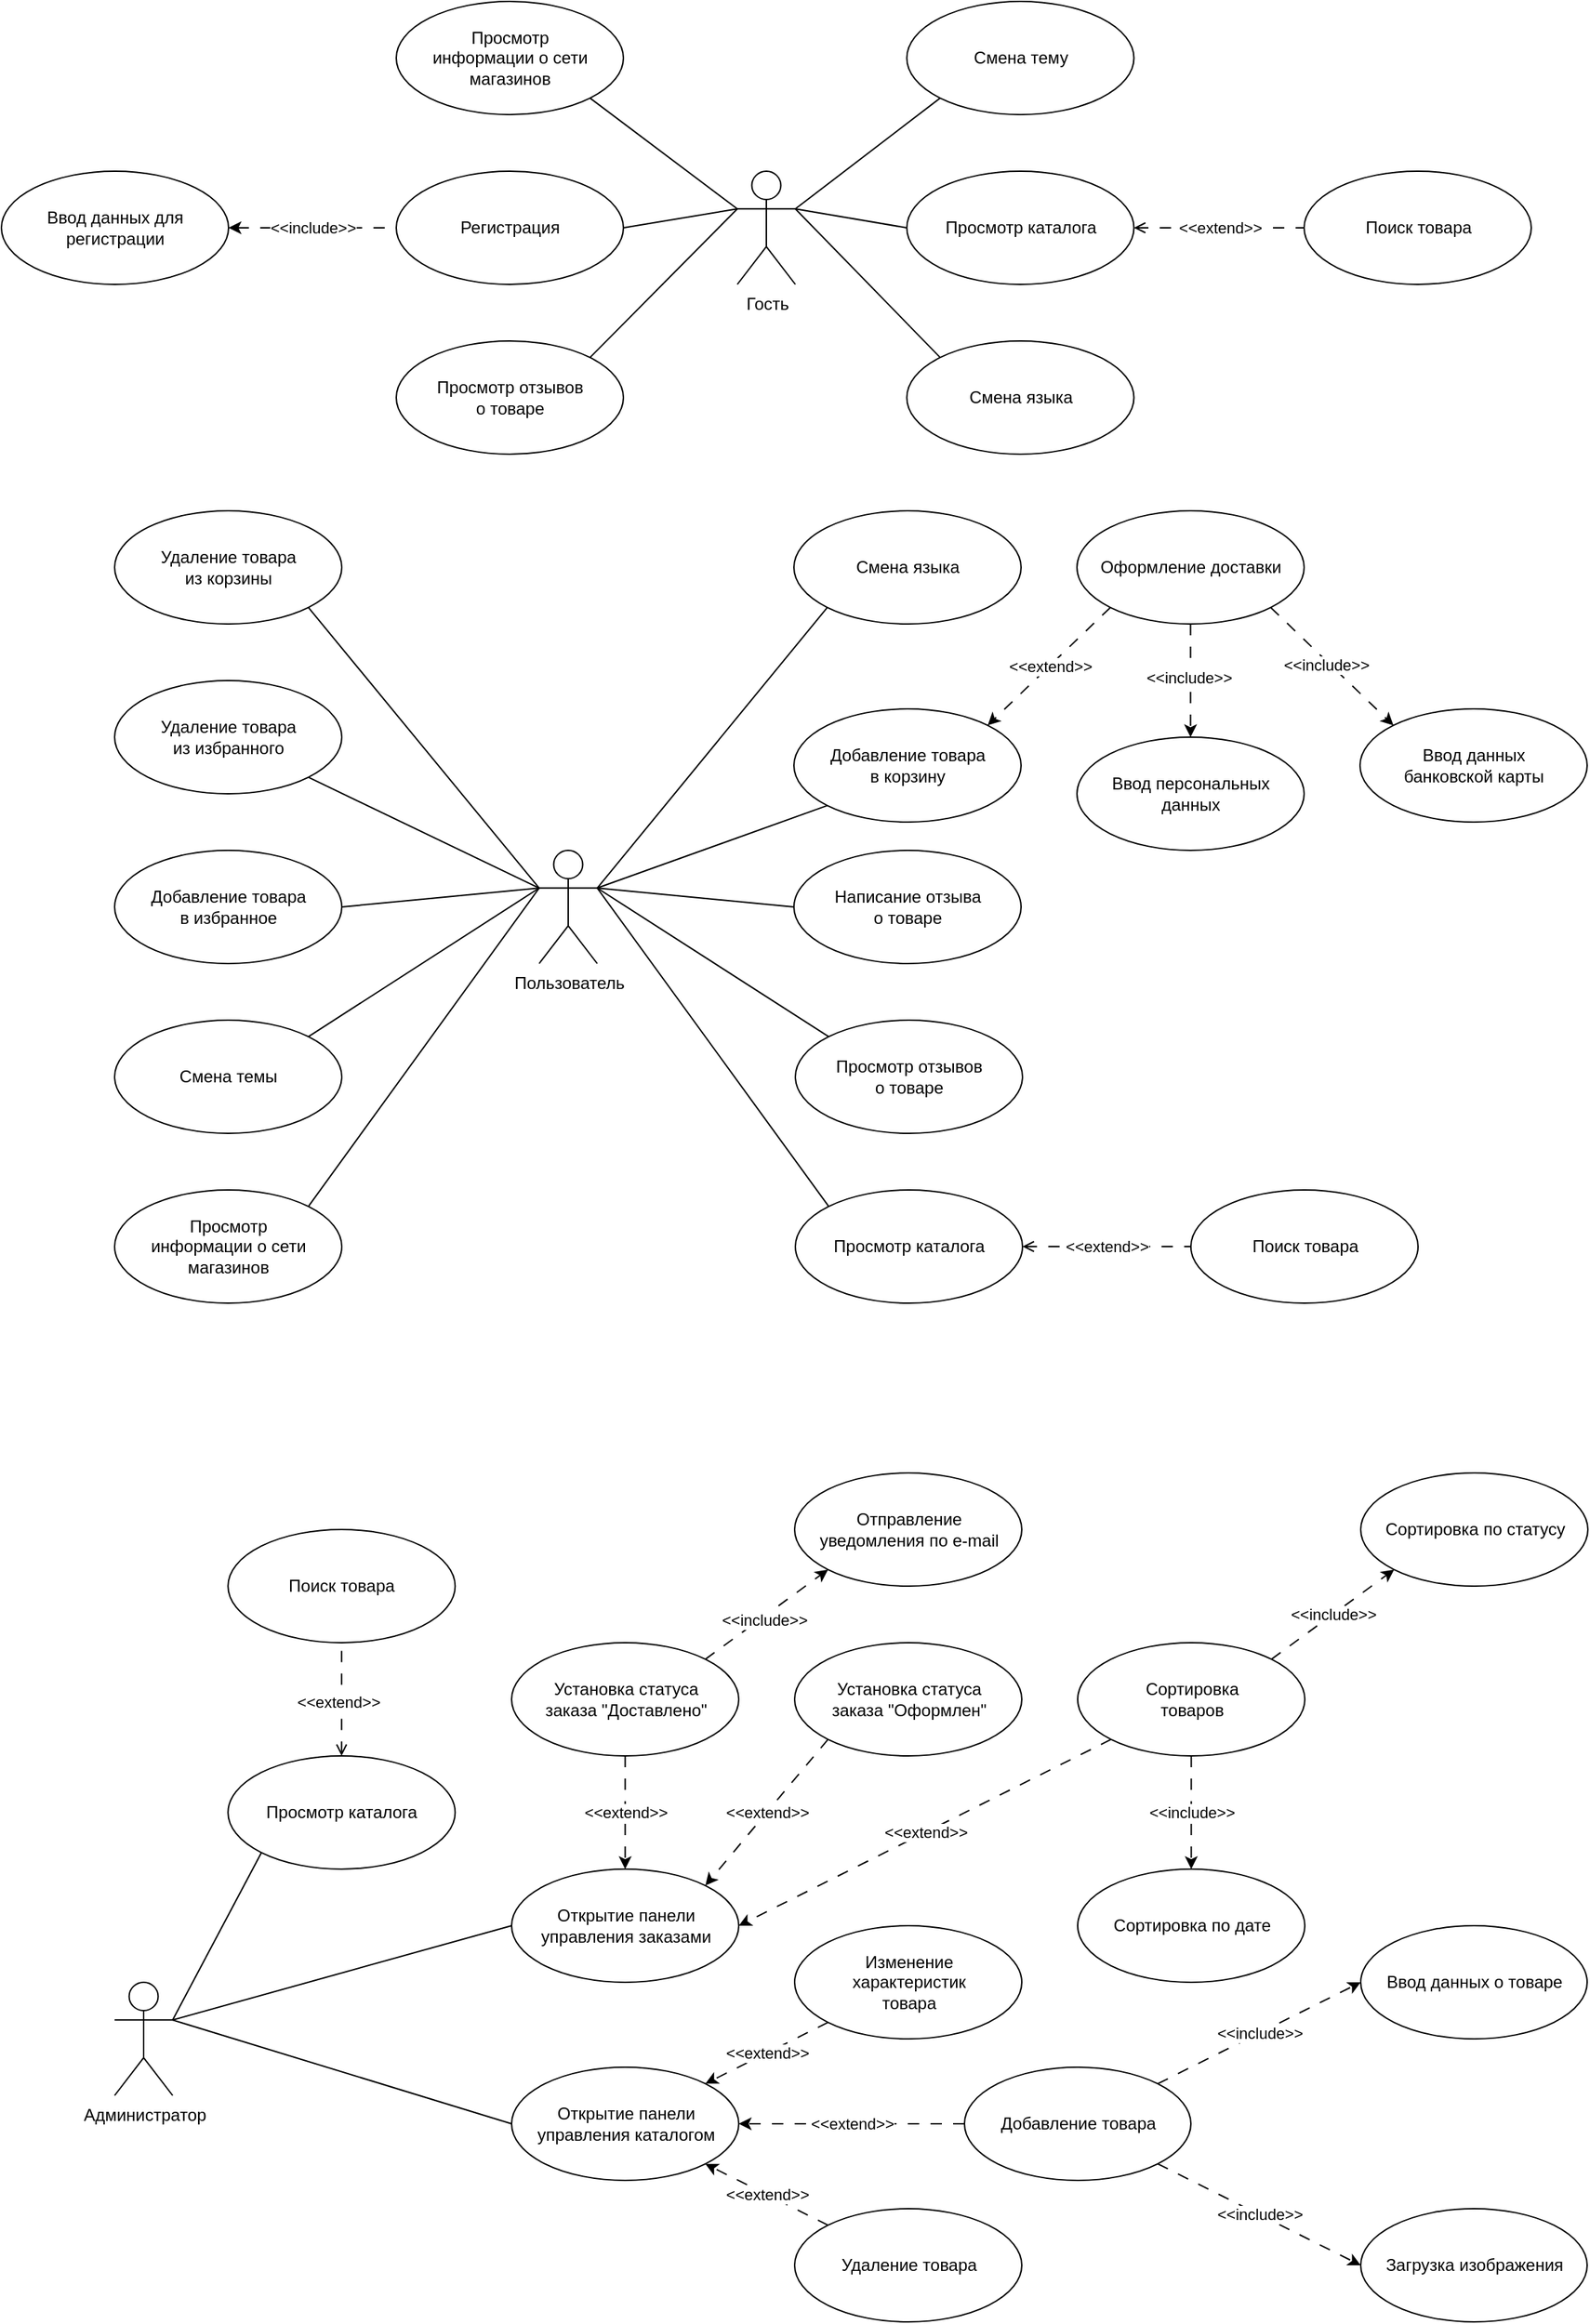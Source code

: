 <mxfile version="26.0.14">
  <diagram name="Страница — 1" id="htTYf_1K6jZPHaESpqNm">
    <mxGraphModel dx="1583" dy="1380" grid="0" gridSize="10" guides="1" tooltips="1" connect="1" arrows="1" fold="1" page="0" pageScale="1" pageWidth="827" pageHeight="1169" math="0" shadow="0">
      <root>
        <mxCell id="0" />
        <mxCell id="1" parent="0" />
        <mxCell id="0RjGnEH0N3NWQ0LiLL-Q-15" style="rounded=0;orthogonalLoop=1;jettySize=auto;html=1;exitX=0;exitY=0.333;exitDx=0;exitDy=0;exitPerimeter=0;entryX=1;entryY=0;entryDx=0;entryDy=0;endArrow=none;startFill=0;" parent="1" source="631sCLjCBAMUoYMSvYK3-2" target="631sCLjCBAMUoYMSvYK3-6" edge="1">
          <mxGeometry relative="1" as="geometry" />
        </mxCell>
        <mxCell id="0RjGnEH0N3NWQ0LiLL-Q-17" style="rounded=0;orthogonalLoop=1;jettySize=auto;html=1;exitX=0;exitY=0.333;exitDx=0;exitDy=0;exitPerimeter=0;entryX=1;entryY=1;entryDx=0;entryDy=0;endArrow=none;startFill=0;" parent="1" source="631sCLjCBAMUoYMSvYK3-2" target="0RjGnEH0N3NWQ0LiLL-Q-50" edge="1">
          <mxGeometry relative="1" as="geometry">
            <mxPoint x="80.25" y="-80" as="targetPoint" />
          </mxGeometry>
        </mxCell>
        <mxCell id="0RjGnEH0N3NWQ0LiLL-Q-18" style="rounded=0;orthogonalLoop=1;jettySize=auto;html=1;exitX=1;exitY=0.333;exitDx=0;exitDy=0;exitPerimeter=0;entryX=0;entryY=0;entryDx=0;entryDy=0;endArrow=none;startFill=0;" parent="1" source="631sCLjCBAMUoYMSvYK3-2" target="631sCLjCBAMUoYMSvYK3-9" edge="1">
          <mxGeometry relative="1" as="geometry" />
        </mxCell>
        <mxCell id="0RjGnEH0N3NWQ0LiLL-Q-26" style="rounded=0;orthogonalLoop=1;jettySize=auto;html=1;exitX=1;exitY=0.333;exitDx=0;exitDy=0;exitPerimeter=0;entryX=0;entryY=0;entryDx=0;entryDy=0;endArrow=none;startFill=0;" parent="1" source="631sCLjCBAMUoYMSvYK3-2" target="0RjGnEH0N3NWQ0LiLL-Q-27" edge="1">
          <mxGeometry relative="1" as="geometry">
            <mxPoint x="9.095e-13" y="200.0" as="targetPoint" />
          </mxGeometry>
        </mxCell>
        <mxCell id="tIoHU-EwZb3PM0bL2-op-69" style="rounded=0;orthogonalLoop=1;jettySize=auto;html=1;exitX=1;exitY=0.333;exitDx=0;exitDy=0;exitPerimeter=0;entryX=0;entryY=1;entryDx=0;entryDy=0;endArrow=none;startFill=0;" edge="1" parent="1" source="631sCLjCBAMUoYMSvYK3-2" target="0RjGnEH0N3NWQ0LiLL-Q-54">
          <mxGeometry relative="1" as="geometry" />
        </mxCell>
        <mxCell id="tIoHU-EwZb3PM0bL2-op-71" style="rounded=0;orthogonalLoop=1;jettySize=auto;html=1;exitX=0;exitY=0.333;exitDx=0;exitDy=0;exitPerimeter=0;entryX=1;entryY=0;entryDx=0;entryDy=0;endArrow=none;startFill=0;" edge="1" parent="1" source="631sCLjCBAMUoYMSvYK3-2" target="0RjGnEH0N3NWQ0LiLL-Q-39">
          <mxGeometry relative="1" as="geometry" />
        </mxCell>
        <mxCell id="tIoHU-EwZb3PM0bL2-op-75" style="rounded=0;orthogonalLoop=1;jettySize=auto;html=1;exitX=0;exitY=0.333;exitDx=0;exitDy=0;exitPerimeter=0;entryX=1;entryY=0.5;entryDx=0;entryDy=0;endArrow=none;startFill=0;" edge="1" parent="1" source="631sCLjCBAMUoYMSvYK3-2" target="631sCLjCBAMUoYMSvYK3-25">
          <mxGeometry relative="1" as="geometry" />
        </mxCell>
        <mxCell id="tIoHU-EwZb3PM0bL2-op-76" style="rounded=0;orthogonalLoop=1;jettySize=auto;html=1;exitX=0;exitY=0.333;exitDx=0;exitDy=0;exitPerimeter=0;entryX=1;entryY=1;entryDx=0;entryDy=0;endArrow=none;startFill=0;" edge="1" parent="1" source="631sCLjCBAMUoYMSvYK3-2" target="0RjGnEH0N3NWQ0LiLL-Q-47">
          <mxGeometry relative="1" as="geometry" />
        </mxCell>
        <mxCell id="tIoHU-EwZb3PM0bL2-op-77" style="rounded=0;orthogonalLoop=1;jettySize=auto;html=1;exitX=1;exitY=0.333;exitDx=0;exitDy=0;exitPerimeter=0;entryX=0;entryY=0.5;entryDx=0;entryDy=0;endArrow=none;startFill=0;" edge="1" parent="1" source="631sCLjCBAMUoYMSvYK3-2" target="0RjGnEH0N3NWQ0LiLL-Q-19">
          <mxGeometry relative="1" as="geometry" />
        </mxCell>
        <mxCell id="tIoHU-EwZb3PM0bL2-op-78" style="rounded=0;orthogonalLoop=1;jettySize=auto;html=1;exitX=1;exitY=0.333;exitDx=0;exitDy=0;exitPerimeter=0;entryX=0;entryY=1;entryDx=0;entryDy=0;endArrow=none;startFill=0;" edge="1" parent="1" source="631sCLjCBAMUoYMSvYK3-2" target="631sCLjCBAMUoYMSvYK3-27">
          <mxGeometry relative="1" as="geometry" />
        </mxCell>
        <mxCell id="631sCLjCBAMUoYMSvYK3-2" value="Пользователь" style="shape=umlActor;verticalLabelPosition=bottom;verticalAlign=top;html=1;outlineConnect=0;" parent="1" vertex="1">
          <mxGeometry x="100" y="-120" width="41" height="80" as="geometry" />
        </mxCell>
        <mxCell id="631sCLjCBAMUoYMSvYK3-4" value="Ввод персональных&lt;div&gt;данных&lt;/div&gt;" style="ellipse;whiteSpace=wrap;html=1;" parent="1" vertex="1">
          <mxGeometry x="480" y="-200" width="160.5" height="80" as="geometry" />
        </mxCell>
        <mxCell id="631sCLjCBAMUoYMSvYK3-6" value="Просмотр&lt;div&gt;информации о сети&lt;/div&gt;&lt;div&gt;магазинов&lt;/div&gt;" style="ellipse;whiteSpace=wrap;html=1;" parent="1" vertex="1">
          <mxGeometry x="-200" y="120" width="160.5" height="80" as="geometry" />
        </mxCell>
        <mxCell id="631sCLjCBAMUoYMSvYK3-7" value="Ввод&amp;nbsp;&lt;span style=&quot;background-color: transparent; color: light-dark(rgb(0, 0, 0), rgb(255, 255, 255));&quot;&gt;данных&lt;/span&gt;&lt;div&gt;&lt;span style=&quot;background-color: transparent; color: light-dark(rgb(0, 0, 0), rgb(255, 255, 255));&quot;&gt;банковской карты&lt;/span&gt;&lt;/div&gt;" style="ellipse;whiteSpace=wrap;html=1;" parent="1" vertex="1">
          <mxGeometry x="680" y="-220" width="160.5" height="80" as="geometry" />
        </mxCell>
        <mxCell id="631sCLjCBAMUoYMSvYK3-9" value="Просмотр отзывов&lt;div&gt;о товаре&lt;/div&gt;" style="ellipse;whiteSpace=wrap;html=1;" parent="1" vertex="1">
          <mxGeometry x="281" width="160.5" height="80" as="geometry" />
        </mxCell>
        <mxCell id="631sCLjCBAMUoYMSvYK3-24" value="Оформление&amp;nbsp;&lt;span style=&quot;background-color: transparent; color: light-dark(rgb(0, 0, 0), rgb(255, 255, 255));&quot;&gt;доставки&lt;/span&gt;" style="ellipse;whiteSpace=wrap;html=1;" parent="1" vertex="1">
          <mxGeometry x="480" y="-360" width="160.5" height="80" as="geometry" />
        </mxCell>
        <mxCell id="631sCLjCBAMUoYMSvYK3-25" value="Добавление товара&lt;div&gt;в избранное&lt;/div&gt;" style="ellipse;whiteSpace=wrap;html=1;" parent="1" vertex="1">
          <mxGeometry x="-200" y="-120" width="160.5" height="80" as="geometry" />
        </mxCell>
        <mxCell id="631sCLjCBAMUoYMSvYK3-27" value="Добавление товара&lt;div&gt;в корзину&lt;/div&gt;" style="ellipse;whiteSpace=wrap;html=1;" parent="1" vertex="1">
          <mxGeometry x="280" y="-220" width="160.5" height="80" as="geometry" />
        </mxCell>
        <mxCell id="0RjGnEH0N3NWQ0LiLL-Q-19" value="Написание отзыва&lt;div&gt;о товаре&lt;/div&gt;" style="ellipse;whiteSpace=wrap;html=1;" parent="1" vertex="1">
          <mxGeometry x="280" y="-120" width="160.5" height="80" as="geometry" />
        </mxCell>
        <mxCell id="0RjGnEH0N3NWQ0LiLL-Q-27" value="Просмотр каталога" style="ellipse;whiteSpace=wrap;html=1;" parent="1" vertex="1">
          <mxGeometry x="281" y="120" width="160.5" height="80" as="geometry" />
        </mxCell>
        <mxCell id="0RjGnEH0N3NWQ0LiLL-Q-31" value="" style="rounded=0;orthogonalLoop=1;jettySize=auto;html=1;endArrow=none;startFill=0;startArrow=open;dashed=1;dashPattern=8 8;exitX=1;exitY=0.5;exitDx=0;exitDy=0;entryX=0;entryY=0.5;entryDx=0;entryDy=0;" parent="1" source="0RjGnEH0N3NWQ0LiLL-Q-27" target="0RjGnEH0N3NWQ0LiLL-Q-33" edge="1">
          <mxGeometry relative="1" as="geometry">
            <mxPoint x="180" y="210" as="sourcePoint" />
          </mxGeometry>
        </mxCell>
        <mxCell id="0RjGnEH0N3NWQ0LiLL-Q-32" value="&amp;lt;&amp;lt;extend&amp;gt;&amp;gt;" style="edgeLabel;html=1;align=center;verticalAlign=middle;resizable=0;points=[];" parent="0RjGnEH0N3NWQ0LiLL-Q-31" vertex="1" connectable="0">
          <mxGeometry relative="1" as="geometry">
            <mxPoint as="offset" />
          </mxGeometry>
        </mxCell>
        <mxCell id="0RjGnEH0N3NWQ0LiLL-Q-33" value="Поиск&amp;nbsp;&lt;span style=&quot;background-color: transparent; color: light-dark(rgb(0, 0, 0), rgb(255, 255, 255));&quot;&gt;товара&lt;/span&gt;" style="ellipse;whiteSpace=wrap;html=1;" parent="1" vertex="1">
          <mxGeometry x="560.5" y="120" width="160.5" height="80" as="geometry" />
        </mxCell>
        <mxCell id="0RjGnEH0N3NWQ0LiLL-Q-39" value="Смена темы" style="ellipse;whiteSpace=wrap;html=1;" parent="1" vertex="1">
          <mxGeometry x="-200" width="160.5" height="80" as="geometry" />
        </mxCell>
        <mxCell id="0RjGnEH0N3NWQ0LiLL-Q-47" value="&lt;div&gt;&lt;span style=&quot;background-color: transparent; color: light-dark(rgb(0, 0, 0), rgb(255, 255, 255));&quot;&gt;Удаление&amp;nbsp;&lt;/span&gt;&lt;span style=&quot;background-color: transparent; color: light-dark(rgb(0, 0, 0), rgb(255, 255, 255));&quot;&gt;товара&lt;/span&gt;&lt;/div&gt;&lt;div&gt;&lt;span style=&quot;background-color: transparent; color: light-dark(rgb(0, 0, 0), rgb(255, 255, 255));&quot;&gt;из избранного&lt;/span&gt;&lt;/div&gt;" style="ellipse;whiteSpace=wrap;html=1;" parent="1" vertex="1">
          <mxGeometry x="-200" y="-240" width="160.5" height="80" as="geometry" />
        </mxCell>
        <mxCell id="0RjGnEH0N3NWQ0LiLL-Q-50" value="Удаление товара&lt;div&gt;из корзины&lt;/div&gt;" style="ellipse;whiteSpace=wrap;html=1;" parent="1" vertex="1">
          <mxGeometry x="-200" y="-360" width="160.5" height="80" as="geometry" />
        </mxCell>
        <mxCell id="0RjGnEH0N3NWQ0LiLL-Q-54" value="Смена языка" style="ellipse;whiteSpace=wrap;html=1;" parent="1" vertex="1">
          <mxGeometry x="280" y="-360" width="160.5" height="80" as="geometry" />
        </mxCell>
        <mxCell id="0RjGnEH0N3NWQ0LiLL-Q-57" style="rounded=0;orthogonalLoop=1;jettySize=auto;html=1;exitX=0;exitY=1;exitDx=0;exitDy=0;dashed=1;dashPattern=8 8;entryX=1;entryY=0;entryDx=0;entryDy=0;" parent="1" source="631sCLjCBAMUoYMSvYK3-24" target="631sCLjCBAMUoYMSvYK3-27" edge="1">
          <mxGeometry relative="1" as="geometry">
            <mxPoint x="159" y="-131" as="targetPoint" />
            <mxPoint x="290" y="-170" as="sourcePoint" />
          </mxGeometry>
        </mxCell>
        <mxCell id="0RjGnEH0N3NWQ0LiLL-Q-58" value="&amp;lt;&amp;lt;extend&amp;gt;&amp;gt;" style="edgeLabel;html=1;align=center;verticalAlign=middle;resizable=0;points=[];" parent="0RjGnEH0N3NWQ0LiLL-Q-57" vertex="1" connectable="0">
          <mxGeometry relative="1" as="geometry">
            <mxPoint as="offset" />
          </mxGeometry>
        </mxCell>
        <mxCell id="0RjGnEH0N3NWQ0LiLL-Q-59" style="rounded=0;orthogonalLoop=1;jettySize=auto;html=1;entryX=0.5;entryY=0;entryDx=0;entryDy=0;startArrow=none;startFill=0;endArrow=classic;dashed=1;dashPattern=8 8;endFill=1;exitX=0.5;exitY=1;exitDx=0;exitDy=0;" parent="1" source="631sCLjCBAMUoYMSvYK3-24" target="631sCLjCBAMUoYMSvYK3-4" edge="1">
          <mxGeometry relative="1" as="geometry">
            <mxPoint x="18" y="-92" as="sourcePoint" />
            <mxPoint x="-109" y="-70" as="targetPoint" />
          </mxGeometry>
        </mxCell>
        <mxCell id="0RjGnEH0N3NWQ0LiLL-Q-60" value="&amp;lt;&amp;lt;include&amp;gt;&amp;gt;" style="edgeLabel;html=1;align=center;verticalAlign=middle;resizable=0;points=[];" parent="0RjGnEH0N3NWQ0LiLL-Q-59" vertex="1" connectable="0">
          <mxGeometry x="-0.065" y="-2" relative="1" as="geometry">
            <mxPoint as="offset" />
          </mxGeometry>
        </mxCell>
        <mxCell id="0RjGnEH0N3NWQ0LiLL-Q-62" style="rounded=0;orthogonalLoop=1;jettySize=auto;html=1;entryX=0;entryY=0;entryDx=0;entryDy=0;startArrow=none;startFill=0;endArrow=classic;dashed=1;dashPattern=8 8;endFill=1;exitX=1;exitY=1;exitDx=0;exitDy=0;" parent="1" source="631sCLjCBAMUoYMSvYK3-24" target="631sCLjCBAMUoYMSvYK3-7" edge="1">
          <mxGeometry relative="1" as="geometry">
            <mxPoint x="650" y="-210" as="sourcePoint" />
            <mxPoint x="650" y="-270" as="targetPoint" />
          </mxGeometry>
        </mxCell>
        <mxCell id="0RjGnEH0N3NWQ0LiLL-Q-63" value="&amp;lt;&amp;lt;include&amp;gt;&amp;gt;" style="edgeLabel;html=1;align=center;verticalAlign=middle;resizable=0;points=[];" parent="0RjGnEH0N3NWQ0LiLL-Q-62" vertex="1" connectable="0">
          <mxGeometry x="-0.065" y="-2" relative="1" as="geometry">
            <mxPoint as="offset" />
          </mxGeometry>
        </mxCell>
        <mxCell id="tIoHU-EwZb3PM0bL2-op-1" style="rounded=0;orthogonalLoop=1;jettySize=auto;html=1;exitX=1;exitY=0.333;exitDx=0;exitDy=0;exitPerimeter=0;entryX=0;entryY=0.5;entryDx=0;entryDy=0;endArrow=none;startFill=0;" edge="1" parent="1" source="tIoHU-EwZb3PM0bL2-op-2" target="tIoHU-EwZb3PM0bL2-op-3">
          <mxGeometry relative="1" as="geometry" />
        </mxCell>
        <mxCell id="tIoHU-EwZb3PM0bL2-op-2" value="Администратор" style="shape=umlActor;verticalLabelPosition=bottom;verticalAlign=top;html=1;outlineConnect=0;" vertex="1" parent="1">
          <mxGeometry x="-200" y="680" width="41" height="80" as="geometry" />
        </mxCell>
        <mxCell id="tIoHU-EwZb3PM0bL2-op-3" value="Открытие панели&lt;div&gt;управления заказами&lt;/div&gt;" style="ellipse;whiteSpace=wrap;html=1;" vertex="1" parent="1">
          <mxGeometry x="80.5" y="600" width="160.5" height="80" as="geometry" />
        </mxCell>
        <mxCell id="tIoHU-EwZb3PM0bL2-op-6" value="Открытие панели&lt;div&gt;управления каталогом&lt;/div&gt;" style="ellipse;whiteSpace=wrap;html=1;" vertex="1" parent="1">
          <mxGeometry x="80.5" y="740" width="160.5" height="80" as="geometry" />
        </mxCell>
        <mxCell id="tIoHU-EwZb3PM0bL2-op-7" style="rounded=0;orthogonalLoop=1;jettySize=auto;html=1;exitX=1;exitY=0.333;exitDx=0;exitDy=0;exitPerimeter=0;entryX=0;entryY=0.5;entryDx=0;entryDy=0;endArrow=none;startFill=0;" edge="1" parent="1" source="tIoHU-EwZb3PM0bL2-op-2" target="tIoHU-EwZb3PM0bL2-op-6">
          <mxGeometry relative="1" as="geometry">
            <mxPoint x="-8.5" y="717" as="sourcePoint" />
            <mxPoint x="114.5" y="678" as="targetPoint" />
          </mxGeometry>
        </mxCell>
        <mxCell id="tIoHU-EwZb3PM0bL2-op-8" value="Установка статуса&lt;div&gt;заказа &quot;Доставлено&quot;&lt;/div&gt;" style="ellipse;whiteSpace=wrap;html=1;" vertex="1" parent="1">
          <mxGeometry x="80.5" y="440" width="160.5" height="80" as="geometry" />
        </mxCell>
        <mxCell id="tIoHU-EwZb3PM0bL2-op-9" style="rounded=0;orthogonalLoop=1;jettySize=auto;html=1;exitX=0.5;exitY=1;exitDx=0;exitDy=0;dashed=1;dashPattern=8 8;entryX=0.5;entryY=0;entryDx=0;entryDy=0;" edge="1" parent="1" source="tIoHU-EwZb3PM0bL2-op-8" target="tIoHU-EwZb3PM0bL2-op-3">
          <mxGeometry relative="1" as="geometry">
            <mxPoint x="51.5" y="430" as="targetPoint" />
            <mxPoint x="170.5" y="430" as="sourcePoint" />
          </mxGeometry>
        </mxCell>
        <mxCell id="tIoHU-EwZb3PM0bL2-op-10" value="&amp;lt;&amp;lt;extend&amp;gt;&amp;gt;" style="edgeLabel;html=1;align=center;verticalAlign=middle;resizable=0;points=[];" vertex="1" connectable="0" parent="tIoHU-EwZb3PM0bL2-op-9">
          <mxGeometry relative="1" as="geometry">
            <mxPoint as="offset" />
          </mxGeometry>
        </mxCell>
        <mxCell id="tIoHU-EwZb3PM0bL2-op-11" value="Установка статуса&lt;div&gt;заказа &quot;Оформлен&quot;&lt;/div&gt;" style="ellipse;whiteSpace=wrap;html=1;" vertex="1" parent="1">
          <mxGeometry x="280.5" y="440" width="160.5" height="80" as="geometry" />
        </mxCell>
        <mxCell id="tIoHU-EwZb3PM0bL2-op-12" value="&lt;span style=&quot;background-color: transparent; color: light-dark(rgb(0, 0, 0), rgb(255, 255, 255));&quot;&gt;Сортировка&lt;/span&gt;&lt;div&gt;&lt;div&gt;товаров&lt;/div&gt;&lt;/div&gt;" style="ellipse;whiteSpace=wrap;html=1;" vertex="1" parent="1">
          <mxGeometry x="480.5" y="440" width="160.5" height="80" as="geometry" />
        </mxCell>
        <mxCell id="tIoHU-EwZb3PM0bL2-op-13" value="Отправление&lt;div&gt;уведомления&amp;nbsp;&lt;span style=&quot;background-color: transparent; color: light-dark(rgb(0, 0, 0), rgb(255, 255, 255));&quot;&gt;по e-mail&lt;/span&gt;&lt;/div&gt;" style="ellipse;whiteSpace=wrap;html=1;" vertex="1" parent="1">
          <mxGeometry x="280.5" y="320" width="160.5" height="80" as="geometry" />
        </mxCell>
        <mxCell id="tIoHU-EwZb3PM0bL2-op-14" style="rounded=0;orthogonalLoop=1;jettySize=auto;html=1;startArrow=none;startFill=0;endArrow=classic;dashed=1;dashPattern=8 8;endFill=1;exitX=1;exitY=0;exitDx=0;exitDy=0;entryX=0;entryY=1;entryDx=0;entryDy=0;" edge="1" parent="1" source="tIoHU-EwZb3PM0bL2-op-8" target="tIoHU-EwZb3PM0bL2-op-13">
          <mxGeometry relative="1" as="geometry">
            <mxPoint x="207.5" y="378" as="sourcePoint" />
            <mxPoint x="190.5" y="400" as="targetPoint" />
          </mxGeometry>
        </mxCell>
        <mxCell id="tIoHU-EwZb3PM0bL2-op-15" value="&amp;lt;&amp;lt;include&amp;gt;&amp;gt;" style="edgeLabel;html=1;align=center;verticalAlign=middle;resizable=0;points=[];" vertex="1" connectable="0" parent="tIoHU-EwZb3PM0bL2-op-14">
          <mxGeometry x="-0.065" y="-2" relative="1" as="geometry">
            <mxPoint as="offset" />
          </mxGeometry>
        </mxCell>
        <mxCell id="tIoHU-EwZb3PM0bL2-op-16" style="rounded=0;orthogonalLoop=1;jettySize=auto;html=1;exitX=0;exitY=1;exitDx=0;exitDy=0;dashed=1;dashPattern=8 8;entryX=1;entryY=0;entryDx=0;entryDy=0;" edge="1" parent="1" source="tIoHU-EwZb3PM0bL2-op-11" target="tIoHU-EwZb3PM0bL2-op-3">
          <mxGeometry relative="1" as="geometry">
            <mxPoint x="170.5" y="610" as="targetPoint" />
            <mxPoint x="170.5" y="530" as="sourcePoint" />
          </mxGeometry>
        </mxCell>
        <mxCell id="tIoHU-EwZb3PM0bL2-op-17" value="&amp;lt;&amp;lt;extend&amp;gt;&amp;gt;" style="edgeLabel;html=1;align=center;verticalAlign=middle;resizable=0;points=[];" vertex="1" connectable="0" parent="tIoHU-EwZb3PM0bL2-op-16">
          <mxGeometry relative="1" as="geometry">
            <mxPoint as="offset" />
          </mxGeometry>
        </mxCell>
        <mxCell id="tIoHU-EwZb3PM0bL2-op-18" style="rounded=0;orthogonalLoop=1;jettySize=auto;html=1;exitX=0;exitY=1;exitDx=0;exitDy=0;dashed=1;dashPattern=8 8;entryX=1;entryY=0.5;entryDx=0;entryDy=0;" edge="1" parent="1" source="tIoHU-EwZb3PM0bL2-op-12" target="tIoHU-EwZb3PM0bL2-op-3">
          <mxGeometry relative="1" as="geometry">
            <mxPoint x="227.5" y="622" as="targetPoint" />
            <mxPoint x="314.5" y="518" as="sourcePoint" />
          </mxGeometry>
        </mxCell>
        <mxCell id="tIoHU-EwZb3PM0bL2-op-19" value="&amp;lt;&amp;lt;extend&amp;gt;&amp;gt;" style="edgeLabel;html=1;align=center;verticalAlign=middle;resizable=0;points=[];" vertex="1" connectable="0" parent="tIoHU-EwZb3PM0bL2-op-18">
          <mxGeometry relative="1" as="geometry">
            <mxPoint as="offset" />
          </mxGeometry>
        </mxCell>
        <mxCell id="tIoHU-EwZb3PM0bL2-op-20" value="Сортировка&amp;nbsp;&lt;span style=&quot;background-color: transparent; color: light-dark(rgb(0, 0, 0), rgb(255, 255, 255));&quot;&gt;по статусу&lt;/span&gt;" style="ellipse;whiteSpace=wrap;html=1;" vertex="1" parent="1">
          <mxGeometry x="680.5" y="320" width="160.5" height="80" as="geometry" />
        </mxCell>
        <mxCell id="tIoHU-EwZb3PM0bL2-op-21" style="rounded=0;orthogonalLoop=1;jettySize=auto;html=1;startArrow=none;startFill=0;endArrow=classic;dashed=1;dashPattern=8 8;endFill=1;exitX=1;exitY=0;exitDx=0;exitDy=0;entryX=0;entryY=1;entryDx=0;entryDy=0;" edge="1" parent="1" source="tIoHU-EwZb3PM0bL2-op-12" target="tIoHU-EwZb3PM0bL2-op-20">
          <mxGeometry relative="1" as="geometry">
            <mxPoint x="227.5" y="462" as="sourcePoint" />
            <mxPoint x="314.5" y="398" as="targetPoint" />
          </mxGeometry>
        </mxCell>
        <mxCell id="tIoHU-EwZb3PM0bL2-op-22" value="&amp;lt;&amp;lt;include&amp;gt;&amp;gt;" style="edgeLabel;html=1;align=center;verticalAlign=middle;resizable=0;points=[];" vertex="1" connectable="0" parent="tIoHU-EwZb3PM0bL2-op-21">
          <mxGeometry relative="1" as="geometry">
            <mxPoint as="offset" />
          </mxGeometry>
        </mxCell>
        <mxCell id="tIoHU-EwZb3PM0bL2-op-23" value="Сортировка&amp;nbsp;&lt;span style=&quot;background-color: transparent; color: light-dark(rgb(0, 0, 0), rgb(255, 255, 255));&quot;&gt;по дате&lt;/span&gt;" style="ellipse;whiteSpace=wrap;html=1;" vertex="1" parent="1">
          <mxGeometry x="480.5" y="600" width="160.5" height="80" as="geometry" />
        </mxCell>
        <mxCell id="tIoHU-EwZb3PM0bL2-op-24" style="rounded=0;orthogonalLoop=1;jettySize=auto;html=1;startArrow=none;startFill=0;endArrow=classic;dashed=1;dashPattern=8 8;endFill=1;exitX=0.5;exitY=1;exitDx=0;exitDy=0;entryX=0.5;entryY=0;entryDx=0;entryDy=0;" edge="1" parent="1" source="tIoHU-EwZb3PM0bL2-op-12" target="tIoHU-EwZb3PM0bL2-op-23">
          <mxGeometry relative="1" as="geometry">
            <mxPoint x="560.5" y="760" as="sourcePoint" />
            <mxPoint x="570.5" y="580" as="targetPoint" />
          </mxGeometry>
        </mxCell>
        <mxCell id="tIoHU-EwZb3PM0bL2-op-25" value="&amp;lt;&amp;lt;include&amp;gt;&amp;gt;" style="edgeLabel;html=1;align=center;verticalAlign=middle;resizable=0;points=[];" vertex="1" connectable="0" parent="tIoHU-EwZb3PM0bL2-op-24">
          <mxGeometry relative="1" as="geometry">
            <mxPoint as="offset" />
          </mxGeometry>
        </mxCell>
        <mxCell id="tIoHU-EwZb3PM0bL2-op-26" value="Изменение&lt;div&gt;характеристик&lt;/div&gt;&lt;div&gt;товара&lt;/div&gt;" style="ellipse;whiteSpace=wrap;html=1;" vertex="1" parent="1">
          <mxGeometry x="280.5" y="640" width="160.5" height="80" as="geometry" />
        </mxCell>
        <mxCell id="tIoHU-EwZb3PM0bL2-op-27" style="rounded=0;orthogonalLoop=1;jettySize=auto;html=1;exitX=0;exitY=1;exitDx=0;exitDy=0;dashed=1;dashPattern=8 8;entryX=1;entryY=0;entryDx=0;entryDy=0;" edge="1" parent="1" source="tIoHU-EwZb3PM0bL2-op-26" target="tIoHU-EwZb3PM0bL2-op-6">
          <mxGeometry relative="1" as="geometry">
            <mxPoint x="251.5" y="650" as="targetPoint" />
            <mxPoint x="514.5" y="518" as="sourcePoint" />
          </mxGeometry>
        </mxCell>
        <mxCell id="tIoHU-EwZb3PM0bL2-op-28" value="&amp;lt;&amp;lt;extend&amp;gt;&amp;gt;" style="edgeLabel;html=1;align=center;verticalAlign=middle;resizable=0;points=[];" vertex="1" connectable="0" parent="tIoHU-EwZb3PM0bL2-op-27">
          <mxGeometry relative="1" as="geometry">
            <mxPoint as="offset" />
          </mxGeometry>
        </mxCell>
        <mxCell id="tIoHU-EwZb3PM0bL2-op-29" value="Удаление товара" style="ellipse;whiteSpace=wrap;html=1;" vertex="1" parent="1">
          <mxGeometry x="280.5" y="840" width="160.5" height="80" as="geometry" />
        </mxCell>
        <mxCell id="tIoHU-EwZb3PM0bL2-op-30" style="rounded=0;orthogonalLoop=1;jettySize=auto;html=1;exitX=0;exitY=0;exitDx=0;exitDy=0;dashed=1;dashPattern=8 8;entryX=1;entryY=1;entryDx=0;entryDy=0;" edge="1" parent="1" source="tIoHU-EwZb3PM0bL2-op-29" target="tIoHU-EwZb3PM0bL2-op-6">
          <mxGeometry relative="1" as="geometry">
            <mxPoint x="217.5" y="952" as="targetPoint" />
            <mxPoint x="514.5" y="718" as="sourcePoint" />
          </mxGeometry>
        </mxCell>
        <mxCell id="tIoHU-EwZb3PM0bL2-op-31" value="&amp;lt;&amp;lt;extend&amp;gt;&amp;gt;" style="edgeLabel;html=1;align=center;verticalAlign=middle;resizable=0;points=[];" vertex="1" connectable="0" parent="tIoHU-EwZb3PM0bL2-op-30">
          <mxGeometry relative="1" as="geometry">
            <mxPoint as="offset" />
          </mxGeometry>
        </mxCell>
        <mxCell id="tIoHU-EwZb3PM0bL2-op-32" value="Добавление товара" style="ellipse;whiteSpace=wrap;html=1;" vertex="1" parent="1">
          <mxGeometry x="400.5" y="740" width="160" height="80" as="geometry" />
        </mxCell>
        <mxCell id="tIoHU-EwZb3PM0bL2-op-33" style="rounded=0;orthogonalLoop=1;jettySize=auto;html=1;exitX=0;exitY=0.5;exitDx=0;exitDy=0;dashed=1;dashPattern=8 8;entryX=1;entryY=0.5;entryDx=0;entryDy=0;" edge="1" parent="1" source="tIoHU-EwZb3PM0bL2-op-32" target="tIoHU-EwZb3PM0bL2-op-6">
          <mxGeometry relative="1" as="geometry">
            <mxPoint x="297.5" y="708" as="targetPoint" />
            <mxPoint x="594.5" y="618" as="sourcePoint" />
          </mxGeometry>
        </mxCell>
        <mxCell id="tIoHU-EwZb3PM0bL2-op-34" value="&amp;lt;&amp;lt;extend&amp;gt;&amp;gt;" style="edgeLabel;html=1;align=center;verticalAlign=middle;resizable=0;points=[];" vertex="1" connectable="0" parent="tIoHU-EwZb3PM0bL2-op-33">
          <mxGeometry relative="1" as="geometry">
            <mxPoint as="offset" />
          </mxGeometry>
        </mxCell>
        <mxCell id="tIoHU-EwZb3PM0bL2-op-35" value="Ввод данных о товаре" style="ellipse;whiteSpace=wrap;html=1;" vertex="1" parent="1">
          <mxGeometry x="680.5" y="640" width="160" height="80" as="geometry" />
        </mxCell>
        <mxCell id="tIoHU-EwZb3PM0bL2-op-36" value="Загрузка изображения" style="ellipse;whiteSpace=wrap;html=1;" vertex="1" parent="1">
          <mxGeometry x="680.5" y="840" width="160" height="80" as="geometry" />
        </mxCell>
        <mxCell id="tIoHU-EwZb3PM0bL2-op-37" style="rounded=0;orthogonalLoop=1;jettySize=auto;html=1;startArrow=none;startFill=0;endArrow=classic;dashed=1;dashPattern=8 8;endFill=1;exitX=1;exitY=1;exitDx=0;exitDy=0;entryX=0;entryY=0.5;entryDx=0;entryDy=0;" edge="1" parent="1" source="tIoHU-EwZb3PM0bL2-op-32" target="tIoHU-EwZb3PM0bL2-op-36">
          <mxGeometry relative="1" as="geometry">
            <mxPoint x="570.5" y="530" as="sourcePoint" />
            <mxPoint x="570.5" y="610" as="targetPoint" />
          </mxGeometry>
        </mxCell>
        <mxCell id="tIoHU-EwZb3PM0bL2-op-38" value="&amp;lt;&amp;lt;include&amp;gt;&amp;gt;" style="edgeLabel;html=1;align=center;verticalAlign=middle;resizable=0;points=[];" vertex="1" connectable="0" parent="tIoHU-EwZb3PM0bL2-op-37">
          <mxGeometry relative="1" as="geometry">
            <mxPoint as="offset" />
          </mxGeometry>
        </mxCell>
        <mxCell id="tIoHU-EwZb3PM0bL2-op-39" style="rounded=0;orthogonalLoop=1;jettySize=auto;html=1;startArrow=none;startFill=0;endArrow=classic;dashed=1;dashPattern=8 8;endFill=1;exitX=1;exitY=0;exitDx=0;exitDy=0;entryX=0;entryY=0.5;entryDx=0;entryDy=0;" edge="1" parent="1" source="tIoHU-EwZb3PM0bL2-op-32" target="tIoHU-EwZb3PM0bL2-op-35">
          <mxGeometry relative="1" as="geometry">
            <mxPoint x="547.5" y="818" as="sourcePoint" />
            <mxPoint x="713.5" y="862" as="targetPoint" />
          </mxGeometry>
        </mxCell>
        <mxCell id="tIoHU-EwZb3PM0bL2-op-40" value="&amp;lt;&amp;lt;include&amp;gt;&amp;gt;" style="edgeLabel;html=1;align=center;verticalAlign=middle;resizable=0;points=[];" vertex="1" connectable="0" parent="tIoHU-EwZb3PM0bL2-op-39">
          <mxGeometry relative="1" as="geometry">
            <mxPoint as="offset" />
          </mxGeometry>
        </mxCell>
        <mxCell id="tIoHU-EwZb3PM0bL2-op-43" value="Просмотр каталога" style="ellipse;whiteSpace=wrap;html=1;" vertex="1" parent="1">
          <mxGeometry x="-119.88" y="520" width="160.5" height="80" as="geometry" />
        </mxCell>
        <mxCell id="tIoHU-EwZb3PM0bL2-op-44" value="" style="rounded=0;orthogonalLoop=1;jettySize=auto;html=1;endArrow=none;startFill=0;startArrow=open;dashed=1;dashPattern=8 8;exitX=0.5;exitY=0;exitDx=0;exitDy=0;entryX=0.5;entryY=1;entryDx=0;entryDy=0;" edge="1" parent="1" source="tIoHU-EwZb3PM0bL2-op-43" target="tIoHU-EwZb3PM0bL2-op-46">
          <mxGeometry relative="1" as="geometry">
            <mxPoint x="-180" y="810" as="sourcePoint" />
          </mxGeometry>
        </mxCell>
        <mxCell id="tIoHU-EwZb3PM0bL2-op-45" value="&amp;lt;&amp;lt;extend&amp;gt;&amp;gt;" style="edgeLabel;html=1;align=center;verticalAlign=middle;resizable=0;points=[];" vertex="1" connectable="0" parent="tIoHU-EwZb3PM0bL2-op-44">
          <mxGeometry x="-0.036" y="3" relative="1" as="geometry">
            <mxPoint as="offset" />
          </mxGeometry>
        </mxCell>
        <mxCell id="tIoHU-EwZb3PM0bL2-op-46" value="Поиск&amp;nbsp;&lt;span style=&quot;background-color: transparent; color: light-dark(rgb(0, 0, 0), rgb(255, 255, 255));&quot;&gt;товара&lt;/span&gt;" style="ellipse;whiteSpace=wrap;html=1;" vertex="1" parent="1">
          <mxGeometry x="-119.88" y="360" width="160.5" height="80" as="geometry" />
        </mxCell>
        <mxCell id="tIoHU-EwZb3PM0bL2-op-47" style="rounded=0;orthogonalLoop=1;jettySize=auto;html=1;exitX=0;exitY=1;exitDx=0;exitDy=0;entryX=1;entryY=0.333;entryDx=0;entryDy=0;entryPerimeter=0;endArrow=none;startFill=0;" edge="1" parent="1" source="tIoHU-EwZb3PM0bL2-op-43" target="tIoHU-EwZb3PM0bL2-op-2">
          <mxGeometry relative="1" as="geometry">
            <mxPoint x="-59.5" y="706.667" as="targetPoint" />
          </mxGeometry>
        </mxCell>
        <mxCell id="tIoHU-EwZb3PM0bL2-op-50" style="rounded=0;orthogonalLoop=1;jettySize=auto;html=1;exitX=0;exitY=0.333;exitDx=0;exitDy=0;exitPerimeter=0;entryX=1;entryY=1;entryDx=0;entryDy=0;endArrow=none;startFill=0;" edge="1" parent="1" source="tIoHU-EwZb3PM0bL2-op-54" target="tIoHU-EwZb3PM0bL2-op-59">
          <mxGeometry relative="1" as="geometry" />
        </mxCell>
        <mxCell id="tIoHU-EwZb3PM0bL2-op-51" style="rounded=0;orthogonalLoop=1;jettySize=auto;html=1;exitX=0;exitY=0.333;exitDx=0;exitDy=0;exitPerimeter=0;entryX=1;entryY=0.5;entryDx=0;entryDy=0;endArrow=none;startFill=0;" edge="1" parent="1" source="tIoHU-EwZb3PM0bL2-op-54" target="tIoHU-EwZb3PM0bL2-op-58">
          <mxGeometry relative="1" as="geometry" />
        </mxCell>
        <mxCell id="tIoHU-EwZb3PM0bL2-op-52" style="rounded=0;orthogonalLoop=1;jettySize=auto;html=1;exitX=0;exitY=0.333;exitDx=0;exitDy=0;exitPerimeter=0;entryX=1;entryY=0;entryDx=0;entryDy=0;endArrow=none;startFill=0;" edge="1" parent="1" source="tIoHU-EwZb3PM0bL2-op-54" target="tIoHU-EwZb3PM0bL2-op-60">
          <mxGeometry relative="1" as="geometry" />
        </mxCell>
        <mxCell id="tIoHU-EwZb3PM0bL2-op-53" style="rounded=0;orthogonalLoop=1;jettySize=auto;html=1;exitX=1;exitY=0.333;exitDx=0;exitDy=0;exitPerimeter=0;entryX=0;entryY=0.5;entryDx=0;entryDy=0;endArrow=none;startFill=0;" edge="1" parent="1" source="tIoHU-EwZb3PM0bL2-op-54" target="tIoHU-EwZb3PM0bL2-op-61">
          <mxGeometry relative="1" as="geometry">
            <mxPoint x="399.5" y="-533.34" as="targetPoint" />
          </mxGeometry>
        </mxCell>
        <mxCell id="tIoHU-EwZb3PM0bL2-op-72" style="rounded=0;orthogonalLoop=1;jettySize=auto;html=1;exitX=1;exitY=0.333;exitDx=0;exitDy=0;exitPerimeter=0;entryX=0;entryY=0;entryDx=0;entryDy=0;endArrow=none;startFill=0;" edge="1" parent="1" source="tIoHU-EwZb3PM0bL2-op-54" target="tIoHU-EwZb3PM0bL2-op-68">
          <mxGeometry relative="1" as="geometry" />
        </mxCell>
        <mxCell id="tIoHU-EwZb3PM0bL2-op-73" style="rounded=0;orthogonalLoop=1;jettySize=auto;html=1;exitX=1;exitY=0.333;exitDx=0;exitDy=0;exitPerimeter=0;entryX=0;entryY=1;entryDx=0;entryDy=0;endArrow=none;startFill=0;" edge="1" parent="1" source="tIoHU-EwZb3PM0bL2-op-54" target="tIoHU-EwZb3PM0bL2-op-66">
          <mxGeometry relative="1" as="geometry" />
        </mxCell>
        <mxCell id="tIoHU-EwZb3PM0bL2-op-54" value="Гость" style="shape=umlActor;verticalLabelPosition=bottom;verticalAlign=top;html=1;outlineConnect=0;" vertex="1" parent="1">
          <mxGeometry x="240" y="-600" width="41" height="80" as="geometry" />
        </mxCell>
        <mxCell id="tIoHU-EwZb3PM0bL2-op-55" style="rounded=0;orthogonalLoop=1;jettySize=auto;html=1;exitX=1;exitY=0.5;exitDx=0;exitDy=0;entryX=0;entryY=0.5;entryDx=0;entryDy=0;startArrow=classic;startFill=1;endArrow=none;dashed=1;dashPattern=8 8;" edge="1" parent="1" source="tIoHU-EwZb3PM0bL2-op-57" target="tIoHU-EwZb3PM0bL2-op-58">
          <mxGeometry relative="1" as="geometry" />
        </mxCell>
        <mxCell id="tIoHU-EwZb3PM0bL2-op-56" value="&amp;lt;&amp;lt;include&amp;gt;&amp;gt;" style="edgeLabel;html=1;align=center;verticalAlign=middle;resizable=0;points=[];" vertex="1" connectable="0" parent="tIoHU-EwZb3PM0bL2-op-55">
          <mxGeometry relative="1" as="geometry">
            <mxPoint as="offset" />
          </mxGeometry>
        </mxCell>
        <mxCell id="tIoHU-EwZb3PM0bL2-op-57" value="Ввод данных для&lt;div&gt;регистрации&lt;/div&gt;" style="ellipse;whiteSpace=wrap;html=1;" vertex="1" parent="1">
          <mxGeometry x="-280" y="-600" width="160.5" height="80" as="geometry" />
        </mxCell>
        <mxCell id="tIoHU-EwZb3PM0bL2-op-58" value="Регистрация" style="ellipse;whiteSpace=wrap;html=1;" vertex="1" parent="1">
          <mxGeometry x="-1" y="-600" width="160.5" height="80" as="geometry" />
        </mxCell>
        <mxCell id="tIoHU-EwZb3PM0bL2-op-59" value="Просмотр&lt;div&gt;информации о сети&lt;/div&gt;&lt;div&gt;магазинов&lt;/div&gt;" style="ellipse;whiteSpace=wrap;html=1;" vertex="1" parent="1">
          <mxGeometry x="-1" y="-720" width="160.5" height="80" as="geometry" />
        </mxCell>
        <mxCell id="tIoHU-EwZb3PM0bL2-op-60" value="Просмотр отзывов&lt;div&gt;о товаре&lt;/div&gt;" style="ellipse;whiteSpace=wrap;html=1;" vertex="1" parent="1">
          <mxGeometry x="-1" y="-480.0" width="160.5" height="80" as="geometry" />
        </mxCell>
        <mxCell id="tIoHU-EwZb3PM0bL2-op-61" value="Просмотр каталога" style="ellipse;whiteSpace=wrap;html=1;" vertex="1" parent="1">
          <mxGeometry x="359.75" y="-600" width="160.5" height="80" as="geometry" />
        </mxCell>
        <mxCell id="tIoHU-EwZb3PM0bL2-op-62" value="" style="rounded=0;orthogonalLoop=1;jettySize=auto;html=1;endArrow=none;startFill=0;startArrow=open;dashed=1;dashPattern=8 8;exitX=1;exitY=0.5;exitDx=0;exitDy=0;entryX=0;entryY=0.5;entryDx=0;entryDy=0;" edge="1" parent="1" source="tIoHU-EwZb3PM0bL2-op-61" target="tIoHU-EwZb3PM0bL2-op-64">
          <mxGeometry relative="1" as="geometry">
            <mxPoint x="579.5" y="-523.34" as="sourcePoint" />
          </mxGeometry>
        </mxCell>
        <mxCell id="tIoHU-EwZb3PM0bL2-op-63" value="&amp;lt;&amp;lt;extend&amp;gt;&amp;gt;" style="edgeLabel;html=1;align=center;verticalAlign=middle;resizable=0;points=[];" vertex="1" connectable="0" parent="tIoHU-EwZb3PM0bL2-op-62">
          <mxGeometry relative="1" as="geometry">
            <mxPoint as="offset" />
          </mxGeometry>
        </mxCell>
        <mxCell id="tIoHU-EwZb3PM0bL2-op-64" value="Поиск&amp;nbsp;&lt;span style=&quot;background-color: transparent; color: light-dark(rgb(0, 0, 0), rgb(255, 255, 255));&quot;&gt;товара&lt;/span&gt;" style="ellipse;whiteSpace=wrap;html=1;" vertex="1" parent="1">
          <mxGeometry x="640.5" y="-600" width="160.5" height="80" as="geometry" />
        </mxCell>
        <mxCell id="tIoHU-EwZb3PM0bL2-op-66" value="Смена тему" style="ellipse;whiteSpace=wrap;html=1;" vertex="1" parent="1">
          <mxGeometry x="359.75" y="-720" width="160.5" height="80" as="geometry" />
        </mxCell>
        <mxCell id="tIoHU-EwZb3PM0bL2-op-68" value="Смена языка" style="ellipse;whiteSpace=wrap;html=1;" vertex="1" parent="1">
          <mxGeometry x="359.75" y="-480.0" width="160.5" height="80" as="geometry" />
        </mxCell>
      </root>
    </mxGraphModel>
  </diagram>
</mxfile>

